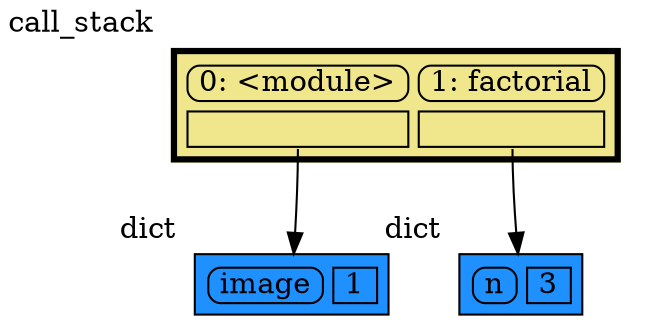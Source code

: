 digraph memory_graph {
	node [shape=plaintext]
	node135902358508736 [label=<
<TABLE BORDER="1" CELLBORDER="1" CELLSPACING="5" CELLPADDING="0" BGCOLOR="dodgerblue1" PORT="table">
    <TR><TD BORDER="1" STYLE="ROUNDED"> image </TD><TD BORDER="1"> 1 </TD></TR>
</TABLE>
> xlabel=dict]
	node135902360791232 [label=<
<TABLE BORDER="1" CELLBORDER="1" CELLSPACING="5" CELLPADDING="0" BGCOLOR="dodgerblue1" PORT="table">
    <TR><TD BORDER="1" STYLE="ROUNDED"> n </TD><TD BORDER="1"> 3 </TD></TR>
</TABLE>
> xlabel=dict]
	node135902358449408 [label=<
<TABLE BORDER="3" CELLBORDER="1" CELLSPACING="5" CELLPADDING="0" BGCOLOR="khaki" PORT="table">
    <TR><TD BORDER="1" STYLE="ROUNDED"> 0: &lt;module&gt; </TD><TD BORDER="1" STYLE="ROUNDED"> 1: factorial </TD></TR>
    <TR><TD BORDER="1" PORT="ref0"> </TD><TD BORDER="1" PORT="ref1"> </TD></TR>
</TABLE>
> xlabel=call_stack]
	node135902358449408:ref0 -> node135902358508736:table [style=solid]
	node135902358449408:ref1 -> node135902360791232:table [style=solid]
subgraph { rank=same; node135902358508736 -> node135902360791232[weight=10, style=invis]; }
}
